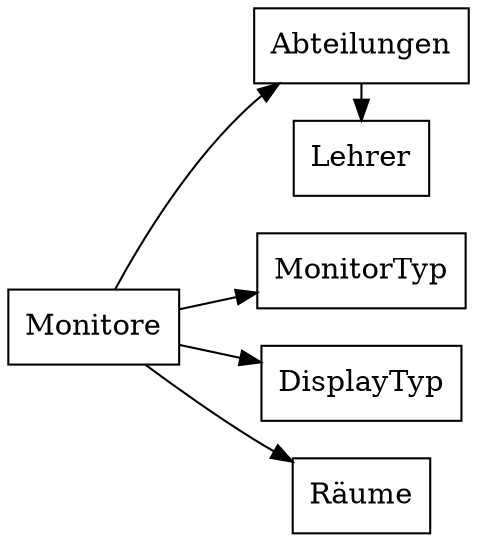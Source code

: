 digraph database {
	rankdir=LR;
	
	node [shape=box];

	Abteilungen -> Lehrer;
	Monitore -> Abteilungen;
	Monitore -> {MonitorTyp DisplayTyp};
	Monitore -> Räume;

	{rank=same; Lehrer Räume MonitorTyp DisplayTyp Abteilungen}
}
